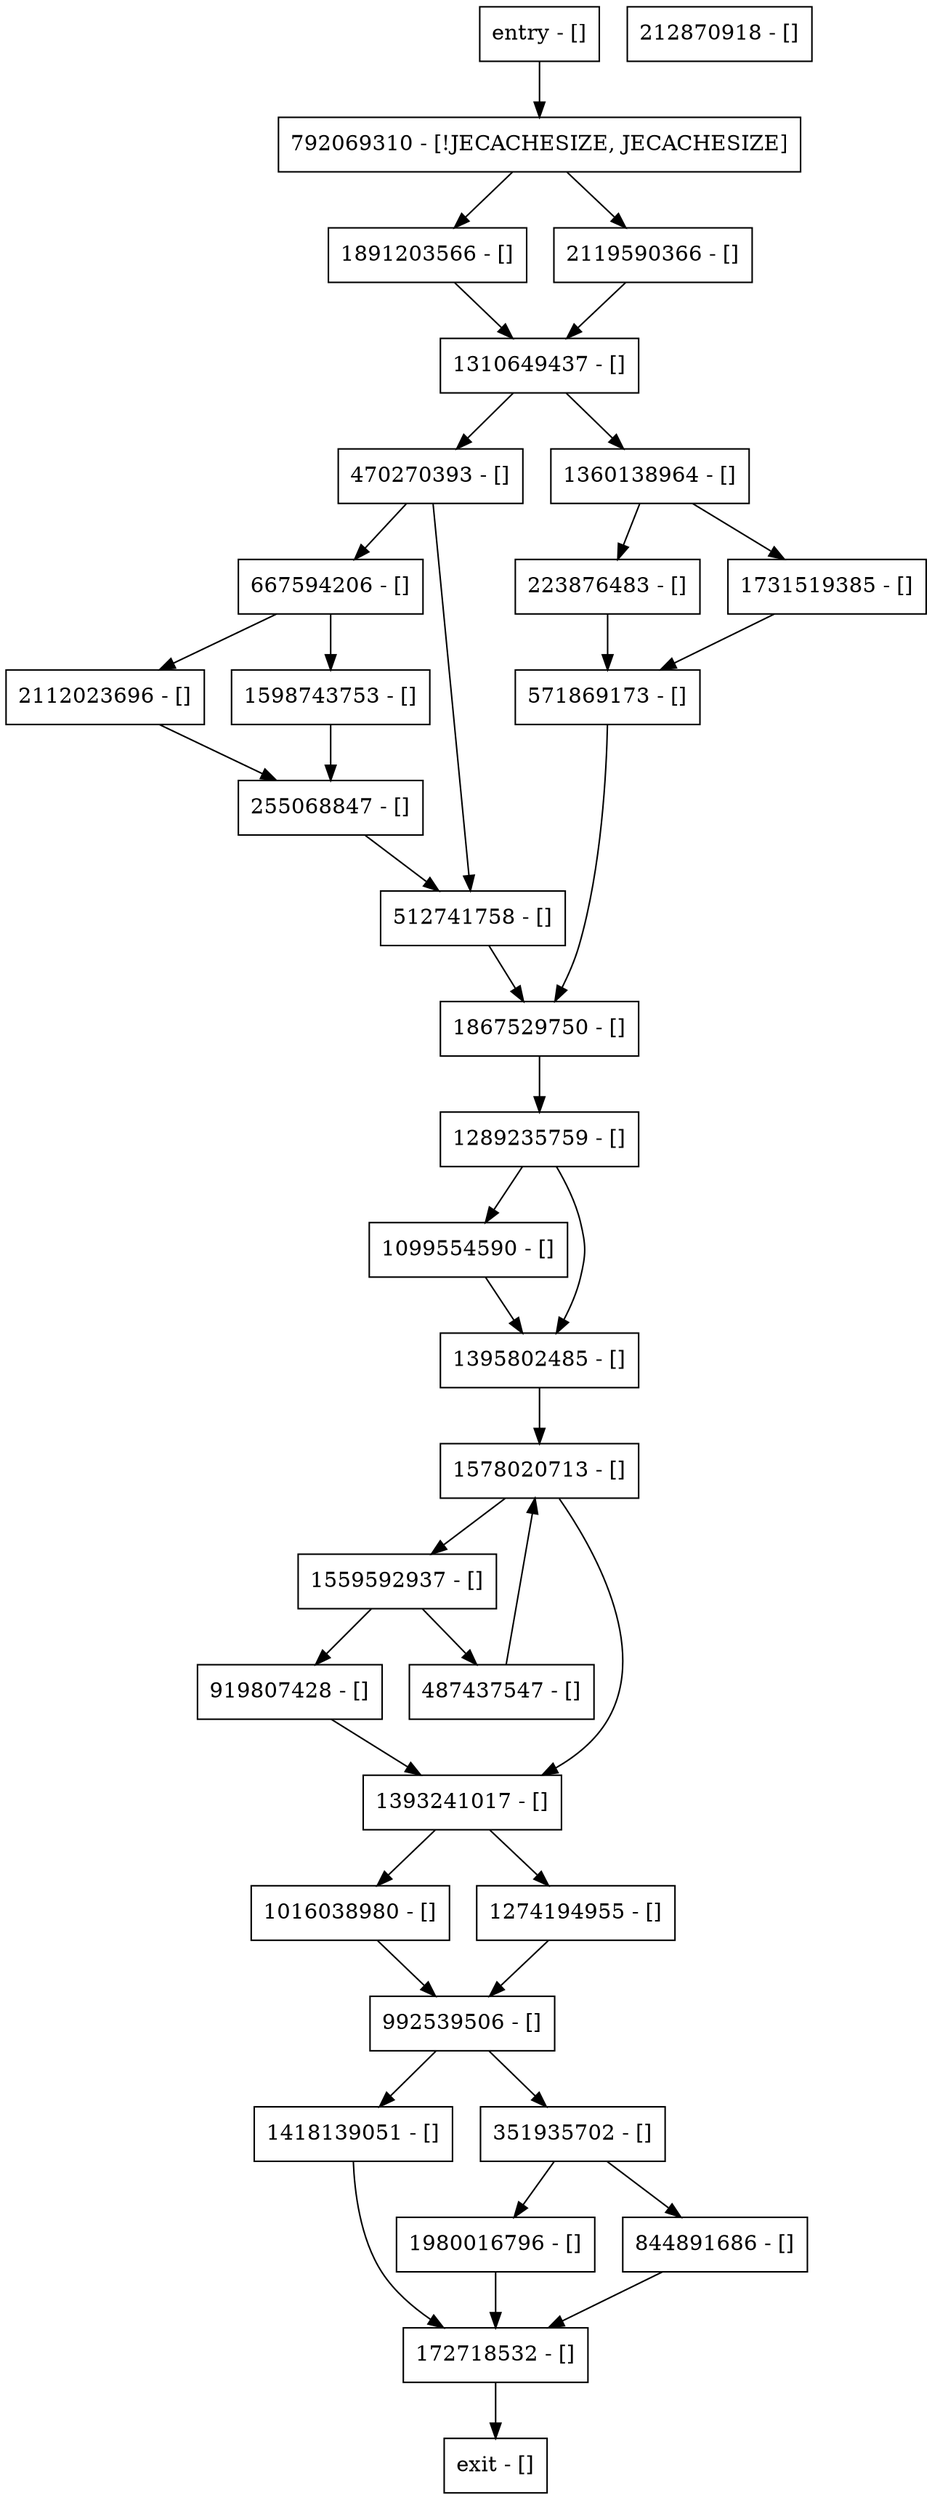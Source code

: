 digraph <clinit> {
node [shape=record];
1289235759 [label="1289235759 - []"];
792069310 [label="792069310 - [!JECACHESIZE, JECACHESIZE]"];
1578020713 [label="1578020713 - []"];
1099554590 [label="1099554590 - []"];
470270393 [label="470270393 - []"];
667594206 [label="667594206 - []"];
223876483 [label="223876483 - []"];
487437547 [label="487437547 - []"];
1559592937 [label="1559592937 - []"];
1980016796 [label="1980016796 - []"];
1891203566 [label="1891203566 - []"];
212870918 [label="212870918 - []"];
1731519385 [label="1731519385 - []"];
172718532 [label="172718532 - []"];
919807428 [label="919807428 - []"];
1360138964 [label="1360138964 - []"];
1016038980 [label="1016038980 - []"];
844891686 [label="844891686 - []"];
2112023696 [label="2112023696 - []"];
1274194955 [label="1274194955 - []"];
992539506 [label="992539506 - []"];
1598743753 [label="1598743753 - []"];
1310649437 [label="1310649437 - []"];
1418139051 [label="1418139051 - []"];
351935702 [label="351935702 - []"];
entry [label="entry - []"];
exit [label="exit - []"];
1393241017 [label="1393241017 - []"];
2119590366 [label="2119590366 - []"];
512741758 [label="512741758 - []"];
1867529750 [label="1867529750 - []"];
255068847 [label="255068847 - []"];
1395802485 [label="1395802485 - []"];
571869173 [label="571869173 - []"];
entry;
exit;
1289235759 -> 1099554590;
1289235759 -> 1395802485;
792069310 -> 2119590366;
792069310 -> 1891203566;
1578020713 -> 1559592937;
1578020713 -> 1393241017;
1099554590 -> 1395802485;
470270393 -> 512741758;
470270393 -> 667594206;
667594206 -> 2112023696;
667594206 -> 1598743753;
223876483 -> 571869173;
487437547 -> 1578020713;
1559592937 -> 487437547;
1559592937 -> 919807428;
1980016796 -> 172718532;
1891203566 -> 1310649437;
1731519385 -> 571869173;
172718532 -> exit;
919807428 -> 1393241017;
1360138964 -> 1731519385;
1360138964 -> 223876483;
1016038980 -> 992539506;
844891686 -> 172718532;
2112023696 -> 255068847;
1274194955 -> 992539506;
992539506 -> 351935702;
992539506 -> 1418139051;
1598743753 -> 255068847;
1310649437 -> 1360138964;
1310649437 -> 470270393;
1418139051 -> 172718532;
351935702 -> 1980016796;
351935702 -> 844891686;
entry -> 792069310;
1393241017 -> 1274194955;
1393241017 -> 1016038980;
2119590366 -> 1310649437;
512741758 -> 1867529750;
1867529750 -> 1289235759;
255068847 -> 512741758;
1395802485 -> 1578020713;
571869173 -> 1867529750;
}
